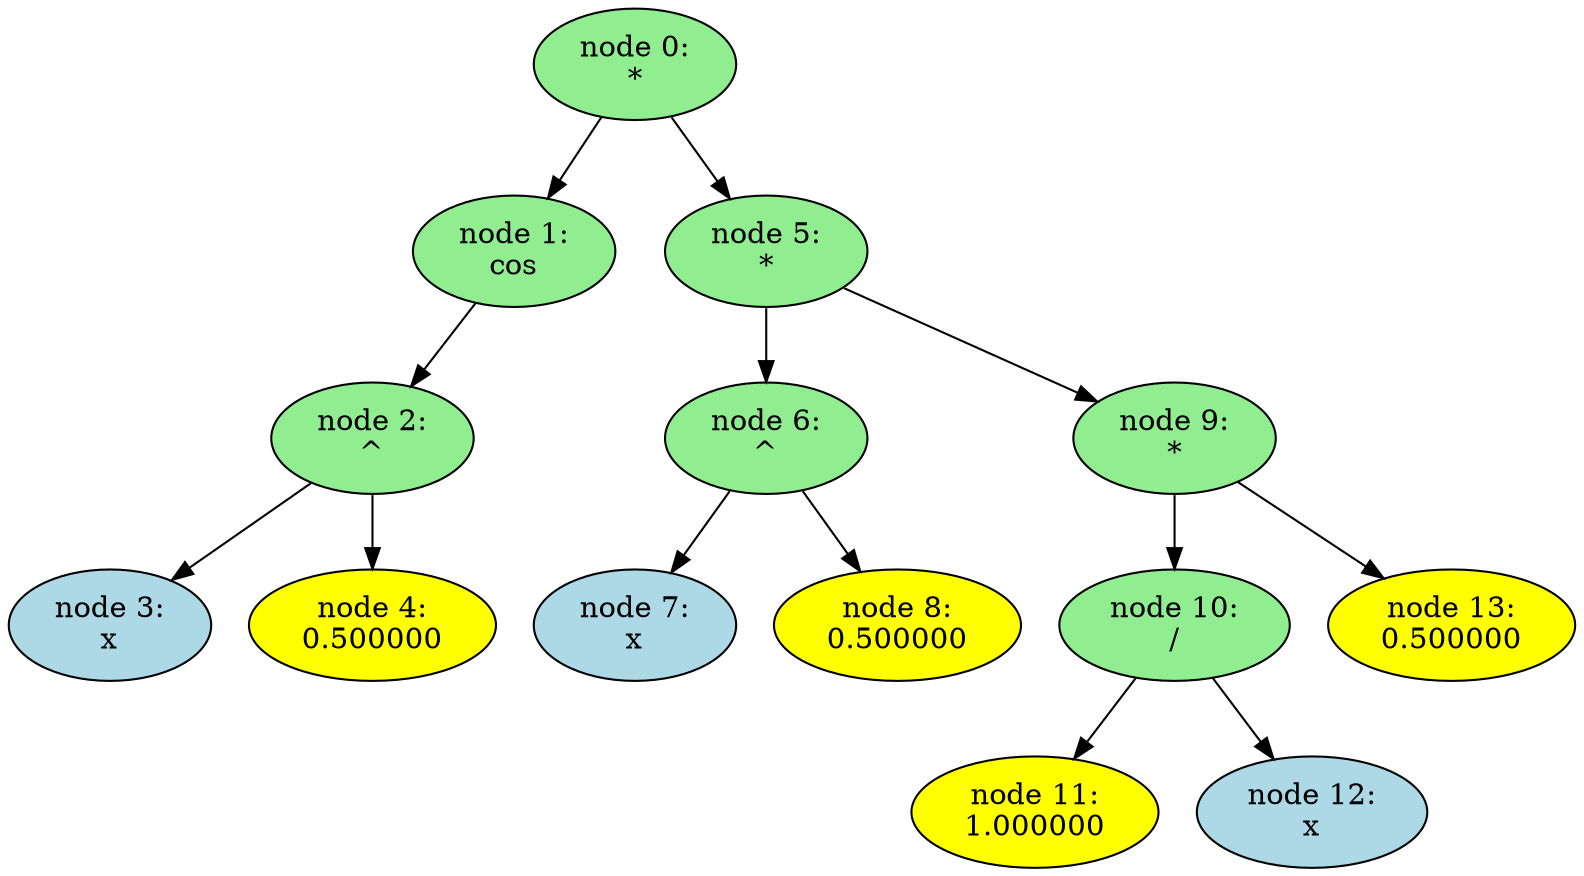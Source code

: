 digraph "output_files/simp_diff_graph3" {
"node 0:
*";
	"node 0:
*"[style="filled",fillcolor="lightgreen"]
	"node 0:
*"->"node 1:
cos";
	"node 1:
cos"[style="filled",fillcolor="lightgreen"]
	"node 1:
cos"->"node 2:
^";
	"node 2:
^"[style="filled",fillcolor="lightgreen"]
	"node 2:
^"->"node 3:
x";
	"node 3:
x"[style="filled",fillcolor="lightblue"]
	"node 2:
^"->"node 4:
0.500000";
	"node 4:
0.500000"[style="filled",fillcolor="yellow"]
	"node 0:
*"->"node 5:
*";
	"node 5:
*"[style="filled",fillcolor="lightgreen"]
	"node 5:
*"->"node 6:
^";
	"node 6:
^"[style="filled",fillcolor="lightgreen"]
	"node 6:
^"->"node 7:
x";
	"node 7:
x"[style="filled",fillcolor="lightblue"]
	"node 6:
^"->"node 8:
0.500000";
	"node 8:
0.500000"[style="filled",fillcolor="yellow"]
	"node 5:
*"->"node 9:
*";
	"node 9:
*"[style="filled",fillcolor="lightgreen"]
	"node 9:
*"->"node 10:
/";
	"node 10:
/"[style="filled",fillcolor="lightgreen"]
	"node 10:
/"->"node 11:
1.000000";
	"node 11:
1.000000"[style="filled",fillcolor="yellow"]
	"node 10:
/"->"node 12:
x";
	"node 12:
x"[style="filled",fillcolor="lightblue"]
	"node 9:
*"->"node 13:
0.500000";
	"node 13:
0.500000"[style="filled",fillcolor="yellow"]
}
